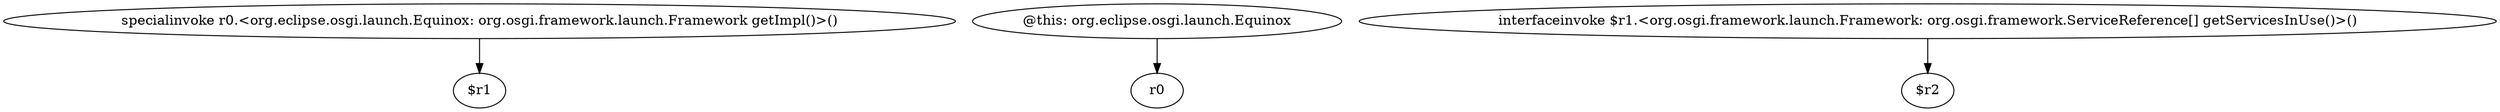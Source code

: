 digraph g {
0[label="specialinvoke r0.<org.eclipse.osgi.launch.Equinox: org.osgi.framework.launch.Framework getImpl()>()"]
1[label="$r1"]
0->1[label=""]
2[label="@this: org.eclipse.osgi.launch.Equinox"]
3[label="r0"]
2->3[label=""]
4[label="interfaceinvoke $r1.<org.osgi.framework.launch.Framework: org.osgi.framework.ServiceReference[] getServicesInUse()>()"]
5[label="$r2"]
4->5[label=""]
}